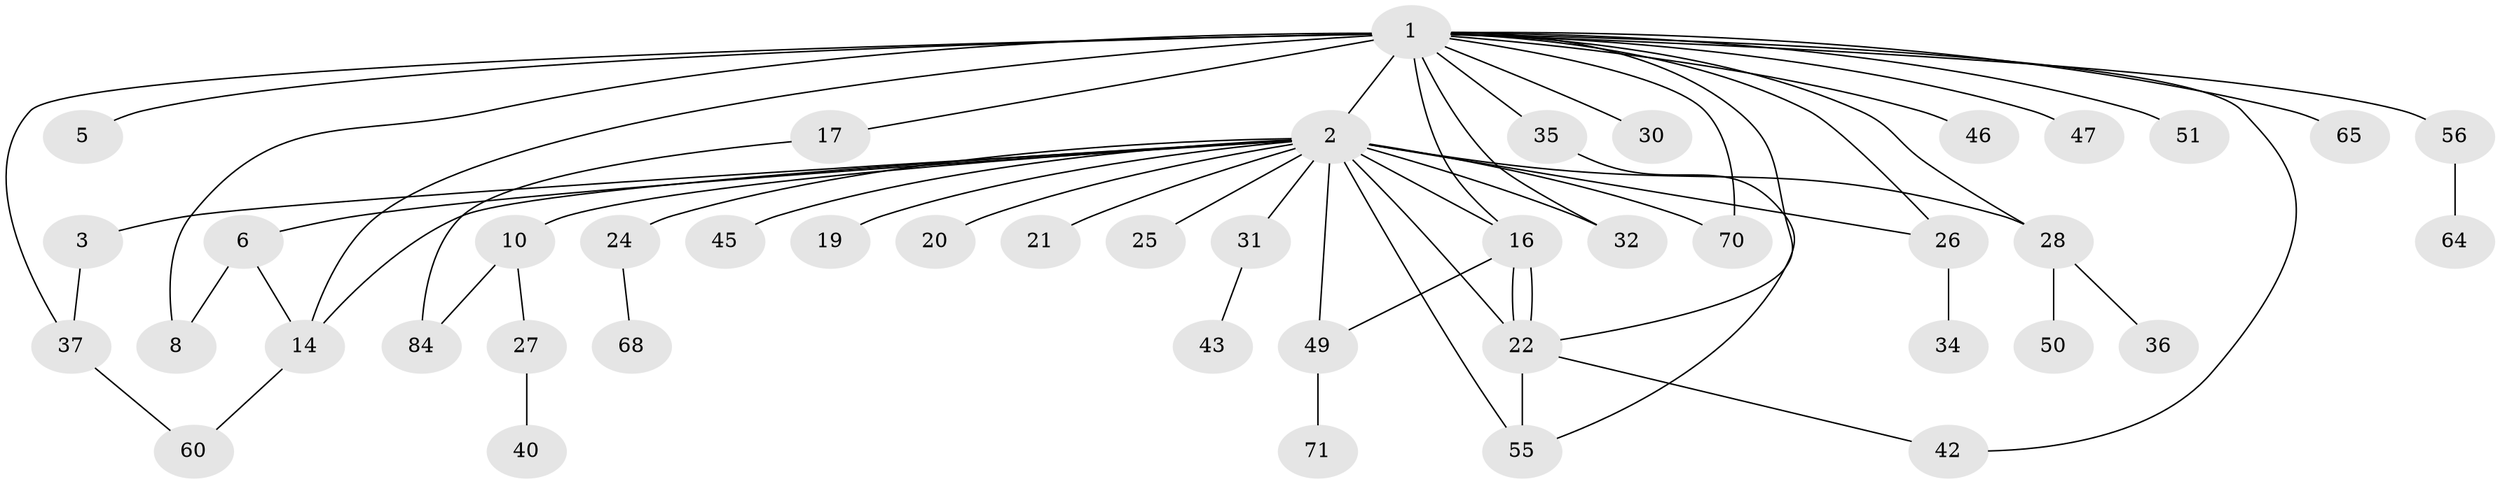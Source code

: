 // original degree distribution, {4: 0.056179775280898875, 29: 0.011235955056179775, 2: 0.2696629213483146, 5: 0.02247191011235955, 1: 0.4606741573033708, 18: 0.011235955056179775, 3: 0.11235955056179775, 6: 0.033707865168539325, 9: 0.02247191011235955}
// Generated by graph-tools (version 1.1) at 2025/14/03/09/25 04:14:23]
// undirected, 44 vertices, 61 edges
graph export_dot {
graph [start="1"]
  node [color=gray90,style=filled];
  1 [super="+7"];
  2 [super="+9+23+15+4+38+58+11+57+54"];
  3;
  5;
  6 [super="+44+48"];
  8 [super="+53+62"];
  10;
  14;
  16 [super="+78+75+33+41"];
  17 [super="+63"];
  19;
  20;
  21;
  22;
  24;
  25;
  26;
  27;
  28 [super="+67+77"];
  30;
  31;
  32 [super="+52"];
  34;
  35;
  36;
  37;
  40;
  42 [super="+79"];
  43 [super="+73"];
  45 [super="+82+80"];
  46;
  47;
  49;
  50;
  51;
  55 [super="+66"];
  56;
  60 [super="+74+72"];
  64;
  65;
  68 [super="+87"];
  70 [super="+83"];
  71;
  84 [super="+89"];
  1 -- 2 [weight=6];
  1 -- 5;
  1 -- 26;
  1 -- 65;
  1 -- 70;
  1 -- 8 [weight=2];
  1 -- 14;
  1 -- 16 [weight=4];
  1 -- 17;
  1 -- 22;
  1 -- 28;
  1 -- 30;
  1 -- 32;
  1 -- 35;
  1 -- 37;
  1 -- 42;
  1 -- 46;
  1 -- 47;
  1 -- 51;
  1 -- 56;
  2 -- 3;
  2 -- 6;
  2 -- 10;
  2 -- 16;
  2 -- 19;
  2 -- 20;
  2 -- 21;
  2 -- 22;
  2 -- 24;
  2 -- 25;
  2 -- 26;
  2 -- 28;
  2 -- 32;
  2 -- 49;
  2 -- 55;
  2 -- 45;
  2 -- 70;
  2 -- 31;
  2 -- 14;
  3 -- 37;
  6 -- 8;
  6 -- 14;
  10 -- 27;
  10 -- 84;
  14 -- 60;
  16 -- 22;
  16 -- 22;
  16 -- 49;
  17 -- 84;
  22 -- 42;
  22 -- 55;
  24 -- 68;
  26 -- 34;
  27 -- 40;
  28 -- 36;
  28 -- 50;
  31 -- 43;
  35 -- 55;
  37 -- 60;
  49 -- 71;
  56 -- 64;
}
